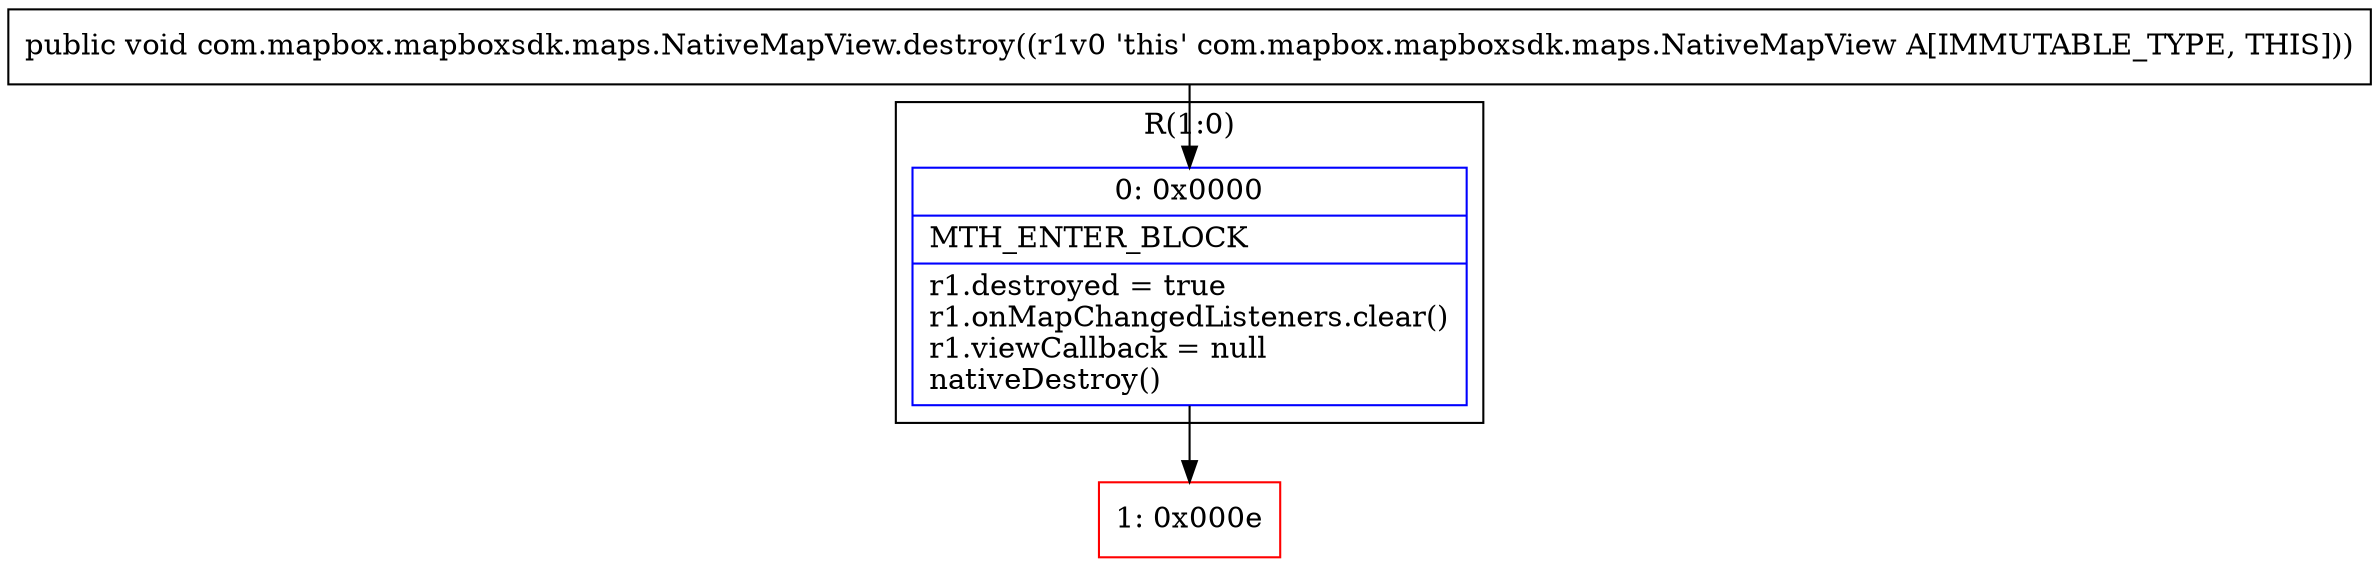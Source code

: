 digraph "CFG forcom.mapbox.mapboxsdk.maps.NativeMapView.destroy()V" {
subgraph cluster_Region_470432216 {
label = "R(1:0)";
node [shape=record,color=blue];
Node_0 [shape=record,label="{0\:\ 0x0000|MTH_ENTER_BLOCK\l|r1.destroyed = true\lr1.onMapChangedListeners.clear()\lr1.viewCallback = null\lnativeDestroy()\l}"];
}
Node_1 [shape=record,color=red,label="{1\:\ 0x000e}"];
MethodNode[shape=record,label="{public void com.mapbox.mapboxsdk.maps.NativeMapView.destroy((r1v0 'this' com.mapbox.mapboxsdk.maps.NativeMapView A[IMMUTABLE_TYPE, THIS])) }"];
MethodNode -> Node_0;
Node_0 -> Node_1;
}

